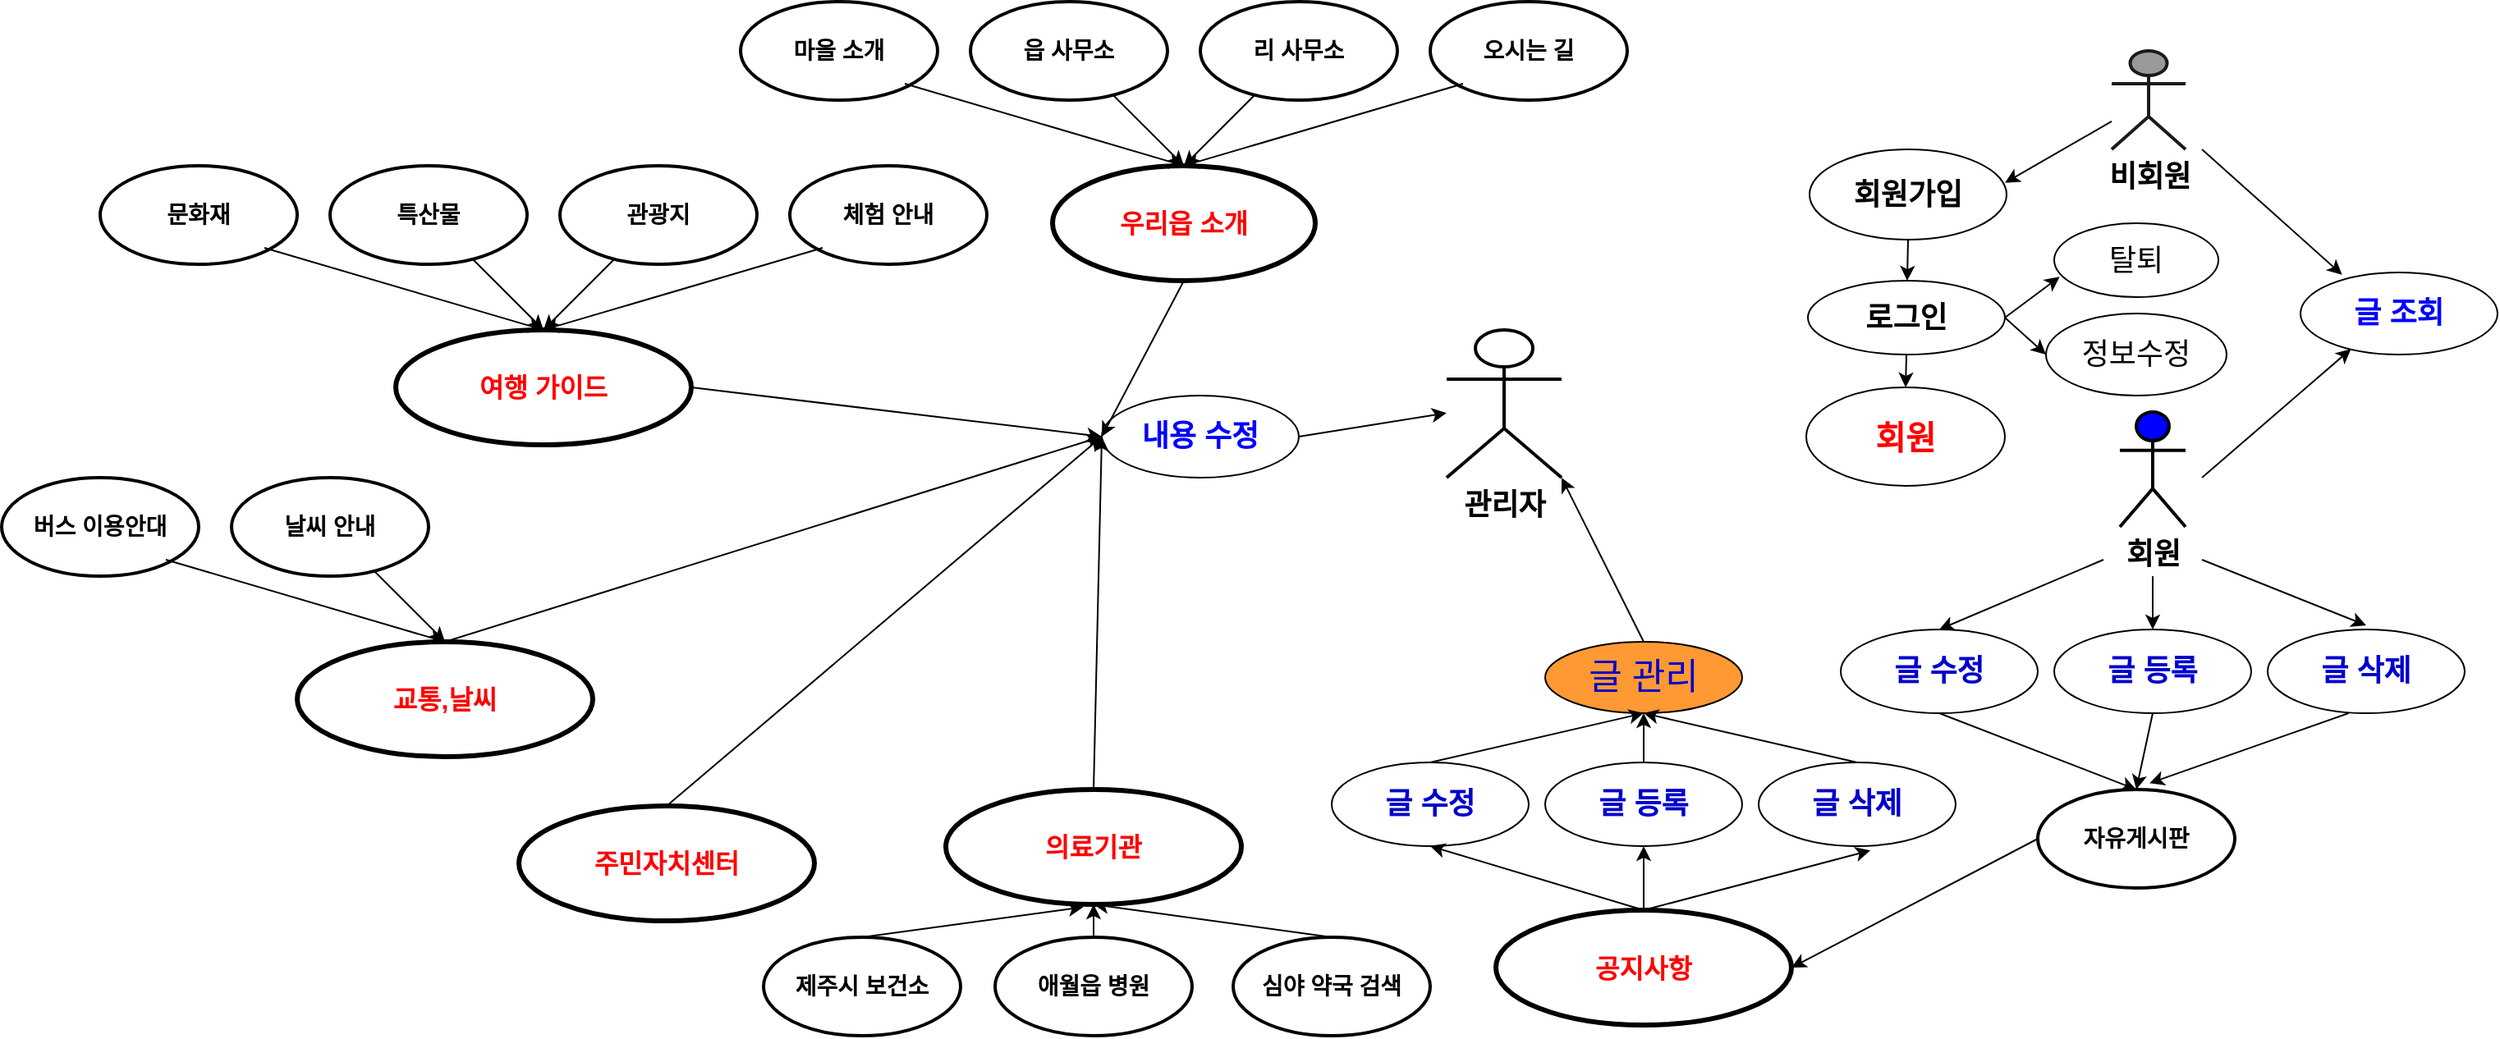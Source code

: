 <mxfile version="24.2.1" type="device">
  <diagram name="페이지-1" id="UwtReMGdmsthdQSSthFX">
    <mxGraphModel dx="2570" dy="984" grid="1" gridSize="10" guides="1" tooltips="1" connect="1" arrows="1" fold="1" page="1" pageScale="1" pageWidth="827" pageHeight="1169" math="0" shadow="0">
      <root>
        <mxCell id="0" />
        <mxCell id="1" parent="0" />
        <mxCell id="zDzXycww6mSuyla_Eq_U-1" value="&lt;font color=&quot;#ff0000&quot; style=&quot;font-size: 16px;&quot;&gt;&lt;b&gt;우리읍 소개&lt;/b&gt;&lt;/font&gt;" style="ellipse;whiteSpace=wrap;html=1;strokeWidth=3;" parent="1" vertex="1">
          <mxGeometry x="350" y="140" width="160" height="70" as="geometry" />
        </mxCell>
        <mxCell id="zDzXycww6mSuyla_Eq_U-2" value="&lt;font style=&quot;font-size: 14px;&quot;&gt;&lt;b&gt;마을 소개&lt;/b&gt;&lt;/font&gt;" style="ellipse;whiteSpace=wrap;html=1;strokeWidth=2;" parent="1" vertex="1">
          <mxGeometry x="160" y="40" width="120" height="60" as="geometry" />
        </mxCell>
        <mxCell id="zDzXycww6mSuyla_Eq_U-4" value="&lt;font style=&quot;font-size: 14px;&quot;&gt;&lt;b&gt;읍 사무소&lt;/b&gt;&lt;/font&gt;" style="ellipse;whiteSpace=wrap;html=1;strokeWidth=2;" parent="1" vertex="1">
          <mxGeometry x="300" y="40" width="120" height="60" as="geometry" />
        </mxCell>
        <mxCell id="zDzXycww6mSuyla_Eq_U-5" value="&lt;font style=&quot;font-size: 14px;&quot;&gt;&lt;b&gt;리 사무소&lt;/b&gt;&lt;/font&gt;" style="ellipse;whiteSpace=wrap;html=1;strokeWidth=2;" parent="1" vertex="1">
          <mxGeometry x="440" y="40" width="120" height="60" as="geometry" />
        </mxCell>
        <mxCell id="zDzXycww6mSuyla_Eq_U-6" value="&lt;font style=&quot;font-size: 14px;&quot;&gt;&lt;b&gt;오시는 길&lt;/b&gt;&lt;/font&gt;" style="ellipse;whiteSpace=wrap;html=1;strokeWidth=2;" parent="1" vertex="1">
          <mxGeometry x="580" y="40" width="120" height="60" as="geometry" />
        </mxCell>
        <mxCell id="zDzXycww6mSuyla_Eq_U-7" value="" style="endArrow=classic;html=1;rounded=0;entryX=0.5;entryY=0;entryDx=0;entryDy=0;" parent="1" target="zDzXycww6mSuyla_Eq_U-1" edge="1">
          <mxGeometry width="50" height="50" relative="1" as="geometry">
            <mxPoint x="260" y="90" as="sourcePoint" />
            <mxPoint x="413.72" y="177.66" as="targetPoint" />
          </mxGeometry>
        </mxCell>
        <mxCell id="zDzXycww6mSuyla_Eq_U-8" value="" style="endArrow=classic;html=1;rounded=0;entryX=0.5;entryY=0;entryDx=0;entryDy=0;" parent="1" target="zDzXycww6mSuyla_Eq_U-1" edge="1">
          <mxGeometry width="50" height="50" relative="1" as="geometry">
            <mxPoint x="600" y="90" as="sourcePoint" />
            <mxPoint x="510" y="170" as="targetPoint" />
          </mxGeometry>
        </mxCell>
        <mxCell id="zDzXycww6mSuyla_Eq_U-11" value="" style="endArrow=classic;html=1;rounded=0;" parent="1" source="zDzXycww6mSuyla_Eq_U-4" edge="1">
          <mxGeometry width="50" height="50" relative="1" as="geometry">
            <mxPoint x="380" y="100" as="sourcePoint" />
            <mxPoint x="430" y="140" as="targetPoint" />
          </mxGeometry>
        </mxCell>
        <mxCell id="zDzXycww6mSuyla_Eq_U-13" value="" style="endArrow=classic;html=1;rounded=0;" parent="1" source="zDzXycww6mSuyla_Eq_U-5" edge="1">
          <mxGeometry width="50" height="50" relative="1" as="geometry">
            <mxPoint x="480" y="95" as="sourcePoint" />
            <mxPoint x="430" y="140" as="targetPoint" />
          </mxGeometry>
        </mxCell>
        <mxCell id="zDzXycww6mSuyla_Eq_U-14" value="&lt;span style=&quot;font-size: 16px;&quot;&gt;&lt;b&gt;&lt;font color=&quot;#ff0000&quot;&gt;여행 가이드&lt;/font&gt;&lt;/b&gt;&lt;/span&gt;" style="ellipse;whiteSpace=wrap;html=1;strokeWidth=3;" parent="1" vertex="1">
          <mxGeometry x="-50" y="240" width="180" height="70" as="geometry" />
        </mxCell>
        <mxCell id="zDzXycww6mSuyla_Eq_U-15" value="&lt;font style=&quot;font-size: 14px;&quot;&gt;&lt;b&gt;문화재&lt;/b&gt;&lt;/font&gt;" style="ellipse;whiteSpace=wrap;html=1;strokeWidth=2;" parent="1" vertex="1">
          <mxGeometry x="-230" y="140" width="120" height="60" as="geometry" />
        </mxCell>
        <mxCell id="zDzXycww6mSuyla_Eq_U-16" value="&lt;font style=&quot;font-size: 14px;&quot;&gt;&lt;b&gt;특산물&lt;/b&gt;&lt;/font&gt;" style="ellipse;whiteSpace=wrap;html=1;strokeWidth=2;" parent="1" vertex="1">
          <mxGeometry x="-90" y="140" width="120" height="60" as="geometry" />
        </mxCell>
        <mxCell id="zDzXycww6mSuyla_Eq_U-17" value="&lt;font style=&quot;font-size: 14px;&quot;&gt;&lt;b&gt;체험 안내&lt;/b&gt;&lt;/font&gt;" style="ellipse;whiteSpace=wrap;html=1;strokeWidth=2;" parent="1" vertex="1">
          <mxGeometry x="190" y="140" width="120" height="60" as="geometry" />
        </mxCell>
        <mxCell id="zDzXycww6mSuyla_Eq_U-18" value="&lt;font style=&quot;font-size: 14px;&quot;&gt;&lt;b&gt;관광지&lt;/b&gt;&lt;/font&gt;" style="ellipse;whiteSpace=wrap;html=1;strokeWidth=2;" parent="1" vertex="1">
          <mxGeometry x="50" y="140" width="120" height="60" as="geometry" />
        </mxCell>
        <mxCell id="zDzXycww6mSuyla_Eq_U-19" value="" style="endArrow=classic;html=1;rounded=0;entryX=0.5;entryY=0;entryDx=0;entryDy=0;" parent="1" edge="1">
          <mxGeometry width="50" height="50" relative="1" as="geometry">
            <mxPoint x="-130" y="190" as="sourcePoint" />
            <mxPoint x="40" y="240" as="targetPoint" />
          </mxGeometry>
        </mxCell>
        <mxCell id="zDzXycww6mSuyla_Eq_U-20" value="" style="endArrow=classic;html=1;rounded=0;" parent="1" edge="1">
          <mxGeometry width="50" height="50" relative="1" as="geometry">
            <mxPoint x="-3" y="197" as="sourcePoint" />
            <mxPoint x="40" y="240" as="targetPoint" />
          </mxGeometry>
        </mxCell>
        <mxCell id="zDzXycww6mSuyla_Eq_U-21" value="" style="endArrow=classic;html=1;rounded=0;" parent="1" edge="1">
          <mxGeometry width="50" height="50" relative="1" as="geometry">
            <mxPoint x="83" y="197" as="sourcePoint" />
            <mxPoint x="40" y="240" as="targetPoint" />
          </mxGeometry>
        </mxCell>
        <mxCell id="zDzXycww6mSuyla_Eq_U-22" value="" style="endArrow=classic;html=1;rounded=0;entryX=0.5;entryY=0;entryDx=0;entryDy=0;" parent="1" edge="1">
          <mxGeometry width="50" height="50" relative="1" as="geometry">
            <mxPoint x="210" y="190" as="sourcePoint" />
            <mxPoint x="40" y="240" as="targetPoint" />
          </mxGeometry>
        </mxCell>
        <mxCell id="uQ56GGnQa8LPVssa8NeZ-4" value="&lt;font style=&quot;font-size: 18px;&quot;&gt;&lt;b&gt;관리자&lt;/b&gt;&lt;/font&gt;" style="shape=umlActor;verticalLabelPosition=bottom;verticalAlign=top;html=1;outlineConnect=0;strokeWidth=2;" vertex="1" parent="1">
          <mxGeometry x="590" y="240" width="70" height="90" as="geometry" />
        </mxCell>
        <mxCell id="uQ56GGnQa8LPVssa8NeZ-5" style="edgeStyle=orthogonalEdgeStyle;rounded=0;orthogonalLoop=1;jettySize=auto;html=1;exitX=0.5;exitY=1;exitDx=0;exitDy=0;" edge="1" parent="1" source="zDzXycww6mSuyla_Eq_U-14" target="zDzXycww6mSuyla_Eq_U-14">
          <mxGeometry relative="1" as="geometry" />
        </mxCell>
        <mxCell id="uQ56GGnQa8LPVssa8NeZ-8" value="&lt;font style=&quot;font-size: 14px;&quot;&gt;&lt;b&gt;버스 이용안대&lt;/b&gt;&lt;/font&gt;" style="ellipse;whiteSpace=wrap;html=1;strokeWidth=2;" vertex="1" parent="1">
          <mxGeometry x="-290" y="330" width="120" height="60" as="geometry" />
        </mxCell>
        <mxCell id="uQ56GGnQa8LPVssa8NeZ-9" value="&lt;font style=&quot;font-size: 14px;&quot;&gt;&lt;b&gt;날씨 안내&lt;/b&gt;&lt;/font&gt;" style="ellipse;whiteSpace=wrap;html=1;strokeWidth=2;" vertex="1" parent="1">
          <mxGeometry x="-150" y="330" width="120" height="60" as="geometry" />
        </mxCell>
        <mxCell id="uQ56GGnQa8LPVssa8NeZ-10" value="" style="endArrow=classic;html=1;rounded=0;entryX=0.5;entryY=0;entryDx=0;entryDy=0;" edge="1" parent="1">
          <mxGeometry width="50" height="50" relative="1" as="geometry">
            <mxPoint x="-190" y="380" as="sourcePoint" />
            <mxPoint x="-20" y="430" as="targetPoint" />
          </mxGeometry>
        </mxCell>
        <mxCell id="uQ56GGnQa8LPVssa8NeZ-11" value="" style="endArrow=classic;html=1;rounded=0;" edge="1" parent="1">
          <mxGeometry width="50" height="50" relative="1" as="geometry">
            <mxPoint x="-63" y="387" as="sourcePoint" />
            <mxPoint x="-20" y="430" as="targetPoint" />
          </mxGeometry>
        </mxCell>
        <mxCell id="uQ56GGnQa8LPVssa8NeZ-16" value="&lt;span style=&quot;font-size: 16px;&quot;&gt;&lt;b&gt;&lt;font color=&quot;#ff0000&quot;&gt;교통,날씨&lt;/font&gt;&lt;/b&gt;&lt;/span&gt;" style="ellipse;whiteSpace=wrap;html=1;strokeWidth=3;" vertex="1" parent="1">
          <mxGeometry x="-110" y="430" width="180" height="70" as="geometry" />
        </mxCell>
        <mxCell id="uQ56GGnQa8LPVssa8NeZ-28" value="&lt;font style=&quot;font-size: 14px;&quot;&gt;&lt;b&gt;제주시 보건소&lt;/b&gt;&lt;/font&gt;" style="ellipse;whiteSpace=wrap;html=1;strokeWidth=2;" vertex="1" parent="1">
          <mxGeometry x="174" y="610" width="120" height="60" as="geometry" />
        </mxCell>
        <mxCell id="uQ56GGnQa8LPVssa8NeZ-29" value="&lt;font style=&quot;font-size: 14px;&quot;&gt;&lt;b&gt;애월읍 병원&lt;/b&gt;&lt;/font&gt;" style="ellipse;whiteSpace=wrap;html=1;strokeWidth=2;" vertex="1" parent="1">
          <mxGeometry x="315" y="610" width="120" height="60" as="geometry" />
        </mxCell>
        <mxCell id="uQ56GGnQa8LPVssa8NeZ-33" value="&lt;font style=&quot;font-size: 14px;&quot;&gt;&lt;b&gt;심야 약국 검색&lt;/b&gt;&lt;/font&gt;" style="ellipse;whiteSpace=wrap;html=1;strokeWidth=2;" vertex="1" parent="1">
          <mxGeometry x="460" y="610" width="120" height="60" as="geometry" />
        </mxCell>
        <mxCell id="uQ56GGnQa8LPVssa8NeZ-34" value="&lt;span style=&quot;font-size: 16px;&quot;&gt;&lt;b&gt;&lt;font color=&quot;#ff0000&quot;&gt;주민자치센터&lt;/font&gt;&lt;/b&gt;&lt;/span&gt;" style="ellipse;whiteSpace=wrap;html=1;strokeWidth=3;" vertex="1" parent="1">
          <mxGeometry x="25" y="530" width="180" height="70" as="geometry" />
        </mxCell>
        <mxCell id="uQ56GGnQa8LPVssa8NeZ-35" value="&lt;span style=&quot;font-size: 16px;&quot;&gt;&lt;b&gt;&lt;font color=&quot;#ff0000&quot;&gt;공지사항&lt;/font&gt;&lt;/b&gt;&lt;/span&gt;" style="ellipse;whiteSpace=wrap;html=1;strokeWidth=3;" vertex="1" parent="1">
          <mxGeometry x="620" y="593.5" width="180" height="70" as="geometry" />
        </mxCell>
        <mxCell id="uQ56GGnQa8LPVssa8NeZ-37" value="&lt;font style=&quot;font-size: 14px;&quot;&gt;&lt;b&gt;자유게시판&lt;/b&gt;&lt;/font&gt;" style="ellipse;whiteSpace=wrap;html=1;strokeWidth=2;" vertex="1" parent="1">
          <mxGeometry x="950" y="520" width="120" height="60" as="geometry" />
        </mxCell>
        <mxCell id="uQ56GGnQa8LPVssa8NeZ-351" value="&lt;font color=&quot;#0000ff&quot; style=&quot;font-size: 18px;&quot;&gt;&lt;b&gt;내용 수정&lt;/b&gt;&lt;/font&gt;" style="ellipse;whiteSpace=wrap;html=1;" vertex="1" parent="1">
          <mxGeometry x="380" y="280" width="120" height="50" as="geometry" />
        </mxCell>
        <mxCell id="uQ56GGnQa8LPVssa8NeZ-357" value="" style="endArrow=classic;html=1;rounded=0;entryX=0;entryY=0.5;entryDx=0;entryDy=0;exitX=0.5;exitY=1;exitDx=0;exitDy=0;" edge="1" parent="1" source="zDzXycww6mSuyla_Eq_U-1" target="uQ56GGnQa8LPVssa8NeZ-351">
          <mxGeometry width="50" height="50" relative="1" as="geometry">
            <mxPoint x="520" y="190" as="sourcePoint" />
            <mxPoint x="570" y="140" as="targetPoint" />
          </mxGeometry>
        </mxCell>
        <mxCell id="uQ56GGnQa8LPVssa8NeZ-358" value="" style="endArrow=classic;html=1;rounded=0;entryX=0;entryY=0.5;entryDx=0;entryDy=0;exitX=1;exitY=0.5;exitDx=0;exitDy=0;" edge="1" parent="1" source="zDzXycww6mSuyla_Eq_U-14" target="uQ56GGnQa8LPVssa8NeZ-351">
          <mxGeometry width="50" height="50" relative="1" as="geometry">
            <mxPoint x="129" y="290" as="sourcePoint" />
            <mxPoint x="210" y="255" as="targetPoint" />
          </mxGeometry>
        </mxCell>
        <mxCell id="uQ56GGnQa8LPVssa8NeZ-359" value="" style="endArrow=classic;html=1;rounded=0;exitX=1;exitY=0.5;exitDx=0;exitDy=0;" edge="1" parent="1" source="uQ56GGnQa8LPVssa8NeZ-351" target="uQ56GGnQa8LPVssa8NeZ-4">
          <mxGeometry width="50" height="50" relative="1" as="geometry">
            <mxPoint x="720" y="190" as="sourcePoint" />
            <mxPoint x="770" y="140" as="targetPoint" />
          </mxGeometry>
        </mxCell>
        <mxCell id="uQ56GGnQa8LPVssa8NeZ-361" value="글 수정" style="ellipse;whiteSpace=wrap;html=1;fontSize=18;fontColor=#0000CC;fontStyle=1" vertex="1" parent="1">
          <mxGeometry x="520" y="503.5" width="120" height="51" as="geometry" />
        </mxCell>
        <mxCell id="uQ56GGnQa8LPVssa8NeZ-362" value="글 등록" style="ellipse;whiteSpace=wrap;html=1;fontSize=18;fontColor=#0000CC;fontStyle=1" vertex="1" parent="1">
          <mxGeometry x="650" y="503.5" width="120" height="51" as="geometry" />
        </mxCell>
        <mxCell id="uQ56GGnQa8LPVssa8NeZ-363" value="글 삭제" style="ellipse;whiteSpace=wrap;html=1;fontSize=18;fontColor=#0000CC;fontStyle=1" vertex="1" parent="1">
          <mxGeometry x="780" y="503.5" width="120" height="51" as="geometry" />
        </mxCell>
        <mxCell id="uQ56GGnQa8LPVssa8NeZ-364" value="&lt;font style=&quot;font-size: 22px;&quot; color=&quot;#0000cc&quot;&gt;글 관리&lt;/font&gt;" style="ellipse;whiteSpace=wrap;html=1;fillColor=#FF9933;" vertex="1" parent="1">
          <mxGeometry x="650" y="430" width="120" height="43.5" as="geometry" />
        </mxCell>
        <mxCell id="uQ56GGnQa8LPVssa8NeZ-385" value="&lt;font style=&quot;font-size: 18px;&quot;&gt;로그인&lt;/font&gt;" style="ellipse;whiteSpace=wrap;html=1;fontColor=#000000;fontStyle=1;fontSize=18;" vertex="1" parent="1">
          <mxGeometry x="810" y="210" width="120" height="45" as="geometry" />
        </mxCell>
        <mxCell id="uQ56GGnQa8LPVssa8NeZ-386" value="&lt;font style=&quot;font-size: 18px;&quot;&gt;회원가입&lt;/font&gt;" style="ellipse;whiteSpace=wrap;html=1;fontColor=#000000;fontStyle=1;fontSize=18;" vertex="1" parent="1">
          <mxGeometry x="811" y="130" width="120" height="55" as="geometry" />
        </mxCell>
        <mxCell id="uQ56GGnQa8LPVssa8NeZ-387" value="&lt;font style=&quot;font-size: 18px;&quot;&gt;탈퇴&lt;/font&gt;" style="ellipse;whiteSpace=wrap;html=1;" vertex="1" parent="1">
          <mxGeometry x="960" y="175" width="100" height="45" as="geometry" />
        </mxCell>
        <mxCell id="uQ56GGnQa8LPVssa8NeZ-388" value="&lt;font style=&quot;font-size: 18px;&quot;&gt;정보수정&lt;/font&gt;" style="ellipse;whiteSpace=wrap;html=1;" vertex="1" parent="1">
          <mxGeometry x="955" y="230" width="110" height="50" as="geometry" />
        </mxCell>
        <mxCell id="uQ56GGnQa8LPVssa8NeZ-393" value="회원" style="ellipse;whiteSpace=wrap;html=1;fontSize=20;fontColor=#FF0000;fontStyle=1" vertex="1" parent="1">
          <mxGeometry x="809" y="275" width="121" height="60" as="geometry" />
        </mxCell>
        <mxCell id="uQ56GGnQa8LPVssa8NeZ-394" value="&lt;font style=&quot;font-size: 18px;&quot;&gt;&lt;b&gt;회원&lt;/b&gt;&lt;/font&gt;&lt;div&gt;&lt;span style=&quot;font-size: 18px;&quot;&gt;&lt;b&gt;&lt;br&gt;&lt;/b&gt;&lt;/span&gt;&lt;div&gt;&lt;font style=&quot;font-size: 18px;&quot;&gt;&lt;b&gt;&lt;br&gt;&lt;/b&gt;&lt;/font&gt;&lt;/div&gt;&lt;/div&gt;" style="shape=umlActor;verticalLabelPosition=bottom;verticalAlign=top;html=1;outlineConnect=0;strokeWidth=2;fillColor=#0000FF;" vertex="1" parent="1">
          <mxGeometry x="1000" y="290" width="40" height="70" as="geometry" />
        </mxCell>
        <mxCell id="uQ56GGnQa8LPVssa8NeZ-395" value="&lt;div&gt;&lt;font style=&quot;font-size: 18px;&quot;&gt;&lt;b&gt;비회원&lt;/b&gt;&lt;/font&gt;&lt;/div&gt;" style="shape=umlActor;verticalLabelPosition=bottom;verticalAlign=top;html=1;outlineConnect=0;strokeWidth=2;strokeColor=#1A1A1A;fillColor=#999999;" vertex="1" parent="1">
          <mxGeometry x="995" y="70" width="45" height="60" as="geometry" />
        </mxCell>
        <mxCell id="uQ56GGnQa8LPVssa8NeZ-396" value="" style="endArrow=classic;html=1;rounded=0;exitX=0.5;exitY=0;exitDx=0;exitDy=0;entryX=0;entryY=0.5;entryDx=0;entryDy=0;" edge="1" parent="1" source="uQ56GGnQa8LPVssa8NeZ-16" target="uQ56GGnQa8LPVssa8NeZ-351">
          <mxGeometry width="50" height="50" relative="1" as="geometry">
            <mxPoint x="290" y="440" as="sourcePoint" />
            <mxPoint x="340" y="390" as="targetPoint" />
          </mxGeometry>
        </mxCell>
        <mxCell id="uQ56GGnQa8LPVssa8NeZ-398" value="" style="endArrow=classic;html=1;rounded=0;exitX=0.5;exitY=0;exitDx=0;exitDy=0;" edge="1" parent="1" source="uQ56GGnQa8LPVssa8NeZ-27">
          <mxGeometry width="50" height="50" relative="1" as="geometry">
            <mxPoint x="265" y="620" as="sourcePoint" />
            <mxPoint x="315" y="570" as="targetPoint" />
          </mxGeometry>
        </mxCell>
        <mxCell id="uQ56GGnQa8LPVssa8NeZ-399" value="" style="endArrow=classic;html=1;rounded=0;exitX=0.5;exitY=0;exitDx=0;exitDy=0;entryX=0.5;entryY=1;entryDx=0;entryDy=0;" edge="1" parent="1" source="uQ56GGnQa8LPVssa8NeZ-29" target="uQ56GGnQa8LPVssa8NeZ-27">
          <mxGeometry width="50" height="50" relative="1" as="geometry">
            <mxPoint x="275" y="740" as="sourcePoint" />
            <mxPoint x="325" y="690" as="targetPoint" />
          </mxGeometry>
        </mxCell>
        <mxCell id="uQ56GGnQa8LPVssa8NeZ-400" value="" style="endArrow=classic;html=1;rounded=0;entryX=0.5;entryY=1;entryDx=0;entryDy=0;exitX=0.5;exitY=0;exitDx=0;exitDy=0;" edge="1" parent="1" source="uQ56GGnQa8LPVssa8NeZ-33" target="uQ56GGnQa8LPVssa8NeZ-27">
          <mxGeometry width="50" height="50" relative="1" as="geometry">
            <mxPoint x="285" y="750" as="sourcePoint" />
            <mxPoint x="335" y="700" as="targetPoint" />
          </mxGeometry>
        </mxCell>
        <mxCell id="uQ56GGnQa8LPVssa8NeZ-401" value="" style="endArrow=classic;html=1;rounded=0;exitX=0.5;exitY=0;exitDx=0;exitDy=0;entryX=0.465;entryY=1.024;entryDx=0;entryDy=0;entryPerimeter=0;" edge="1" parent="1" source="uQ56GGnQa8LPVssa8NeZ-28" target="uQ56GGnQa8LPVssa8NeZ-27">
          <mxGeometry width="50" height="50" relative="1" as="geometry">
            <mxPoint x="234" y="610" as="sourcePoint" />
            <mxPoint x="315" y="570" as="targetPoint" />
          </mxGeometry>
        </mxCell>
        <mxCell id="uQ56GGnQa8LPVssa8NeZ-27" value="&lt;span style=&quot;font-size: 16px;&quot;&gt;&lt;b&gt;&lt;font color=&quot;#ff0000&quot;&gt;의료기관&lt;/font&gt;&lt;/b&gt;&lt;/span&gt;" style="ellipse;whiteSpace=wrap;html=1;strokeWidth=3;" vertex="1" parent="1">
          <mxGeometry x="285" y="520" width="180" height="70" as="geometry" />
        </mxCell>
        <mxCell id="uQ56GGnQa8LPVssa8NeZ-402" value="" style="endArrow=classic;html=1;rounded=0;exitX=0.5;exitY=0;exitDx=0;exitDy=0;entryX=0;entryY=0.5;entryDx=0;entryDy=0;" edge="1" parent="1" source="uQ56GGnQa8LPVssa8NeZ-34" target="uQ56GGnQa8LPVssa8NeZ-351">
          <mxGeometry width="50" height="50" relative="1" as="geometry">
            <mxPoint x="190" y="510" as="sourcePoint" />
            <mxPoint x="290" y="330" as="targetPoint" />
          </mxGeometry>
        </mxCell>
        <mxCell id="uQ56GGnQa8LPVssa8NeZ-403" value="" style="endArrow=classic;html=1;rounded=0;exitX=0.5;exitY=0;exitDx=0;exitDy=0;entryX=0;entryY=0.5;entryDx=0;entryDy=0;" edge="1" parent="1" source="uQ56GGnQa8LPVssa8NeZ-27" target="uQ56GGnQa8LPVssa8NeZ-351">
          <mxGeometry width="50" height="50" relative="1" as="geometry">
            <mxPoint x="345" y="450" as="sourcePoint" />
            <mxPoint x="390" y="315" as="targetPoint" />
          </mxGeometry>
        </mxCell>
        <mxCell id="uQ56GGnQa8LPVssa8NeZ-404" value="&lt;font color=&quot;#0000ff&quot; style=&quot;font-size: 18px;&quot;&gt;&lt;b&gt;글 조회&lt;/b&gt;&lt;/font&gt;" style="ellipse;whiteSpace=wrap;html=1;" vertex="1" parent="1">
          <mxGeometry x="1110" y="205" width="120" height="50" as="geometry" />
        </mxCell>
        <mxCell id="uQ56GGnQa8LPVssa8NeZ-410" value="" style="endArrow=classic;html=1;rounded=0;exitX=0;exitY=0.5;exitDx=0;exitDy=0;entryX=1;entryY=0.5;entryDx=0;entryDy=0;" edge="1" parent="1" source="uQ56GGnQa8LPVssa8NeZ-37" target="uQ56GGnQa8LPVssa8NeZ-35">
          <mxGeometry width="50" height="50" relative="1" as="geometry">
            <mxPoint x="850" y="580" as="sourcePoint" />
            <mxPoint x="900" y="530" as="targetPoint" />
          </mxGeometry>
        </mxCell>
        <mxCell id="uQ56GGnQa8LPVssa8NeZ-412" value="" style="endArrow=classic;html=1;rounded=0;entryX=1;entryY=1;entryDx=0;entryDy=0;entryPerimeter=0;exitX=0.5;exitY=0;exitDx=0;exitDy=0;" edge="1" parent="1" source="uQ56GGnQa8LPVssa8NeZ-364" target="uQ56GGnQa8LPVssa8NeZ-4">
          <mxGeometry width="50" height="50" relative="1" as="geometry">
            <mxPoint x="710" y="420" as="sourcePoint" />
            <mxPoint x="788.62" y="380" as="targetPoint" />
          </mxGeometry>
        </mxCell>
        <mxCell id="uQ56GGnQa8LPVssa8NeZ-413" value="" style="endArrow=classic;html=1;rounded=0;entryX=0.5;entryY=1;entryDx=0;entryDy=0;exitX=0.5;exitY=0;exitDx=0;exitDy=0;" edge="1" parent="1" source="uQ56GGnQa8LPVssa8NeZ-363" target="uQ56GGnQa8LPVssa8NeZ-364">
          <mxGeometry width="50" height="50" relative="1" as="geometry">
            <mxPoint x="980" y="563.5" as="sourcePoint" />
            <mxPoint x="1110" y="593.5" as="targetPoint" />
          </mxGeometry>
        </mxCell>
        <mxCell id="uQ56GGnQa8LPVssa8NeZ-414" value="" style="endArrow=classic;html=1;rounded=0;exitX=0.5;exitY=0;exitDx=0;exitDy=0;entryX=0.5;entryY=1;entryDx=0;entryDy=0;" edge="1" parent="1" source="uQ56GGnQa8LPVssa8NeZ-362" target="uQ56GGnQa8LPVssa8NeZ-364">
          <mxGeometry width="50" height="50" relative="1" as="geometry">
            <mxPoint x="970" y="490" as="sourcePoint" />
            <mxPoint x="970" y="520" as="targetPoint" />
          </mxGeometry>
        </mxCell>
        <mxCell id="uQ56GGnQa8LPVssa8NeZ-415" value="" style="endArrow=classic;html=1;rounded=0;entryX=0.5;entryY=1;entryDx=0;entryDy=0;exitX=0.5;exitY=0;exitDx=0;exitDy=0;" edge="1" parent="1" source="uQ56GGnQa8LPVssa8NeZ-361" target="uQ56GGnQa8LPVssa8NeZ-364">
          <mxGeometry width="50" height="50" relative="1" as="geometry">
            <mxPoint x="980" y="563.5" as="sourcePoint" />
            <mxPoint x="850" y="593.5" as="targetPoint" />
          </mxGeometry>
        </mxCell>
        <mxCell id="uQ56GGnQa8LPVssa8NeZ-416" value="" style="endArrow=classic;html=1;rounded=0;exitX=0.5;exitY=0;exitDx=0;exitDy=0;entryX=0.5;entryY=1;entryDx=0;entryDy=0;" edge="1" parent="1" source="uQ56GGnQa8LPVssa8NeZ-35" target="uQ56GGnQa8LPVssa8NeZ-361">
          <mxGeometry width="50" height="50" relative="1" as="geometry">
            <mxPoint x="870" y="623.5" as="sourcePoint" />
            <mxPoint x="920" y="573.5" as="targetPoint" />
          </mxGeometry>
        </mxCell>
        <mxCell id="uQ56GGnQa8LPVssa8NeZ-417" value="" style="endArrow=classic;html=1;rounded=0;" edge="1" parent="1" target="uQ56GGnQa8LPVssa8NeZ-362">
          <mxGeometry width="50" height="50" relative="1" as="geometry">
            <mxPoint x="710" y="593.5" as="sourcePoint" />
            <mxPoint x="930" y="583.5" as="targetPoint" />
          </mxGeometry>
        </mxCell>
        <mxCell id="uQ56GGnQa8LPVssa8NeZ-418" value="" style="endArrow=classic;html=1;rounded=0;exitX=0.5;exitY=0;exitDx=0;exitDy=0;entryX=0.567;entryY=1.052;entryDx=0;entryDy=0;entryPerimeter=0;" edge="1" parent="1" source="uQ56GGnQa8LPVssa8NeZ-35" target="uQ56GGnQa8LPVssa8NeZ-363">
          <mxGeometry width="50" height="50" relative="1" as="geometry">
            <mxPoint x="890" y="643.5" as="sourcePoint" />
            <mxPoint x="940" y="593.5" as="targetPoint" />
          </mxGeometry>
        </mxCell>
        <mxCell id="uQ56GGnQa8LPVssa8NeZ-420" value="글 수정" style="ellipse;whiteSpace=wrap;html=1;fontSize=18;fontColor=#0000CC;fontStyle=1" vertex="1" parent="1">
          <mxGeometry x="830" y="422.5" width="120" height="51" as="geometry" />
        </mxCell>
        <mxCell id="uQ56GGnQa8LPVssa8NeZ-421" value="글 등록" style="ellipse;whiteSpace=wrap;html=1;fontSize=18;fontColor=#0000CC;fontStyle=1" vertex="1" parent="1">
          <mxGeometry x="960" y="422.5" width="120" height="51" as="geometry" />
        </mxCell>
        <mxCell id="uQ56GGnQa8LPVssa8NeZ-422" value="글 삭제" style="ellipse;whiteSpace=wrap;html=1;fontSize=18;fontColor=#0000CC;fontStyle=1" vertex="1" parent="1">
          <mxGeometry x="1090" y="422.5" width="120" height="51" as="geometry" />
        </mxCell>
        <mxCell id="uQ56GGnQa8LPVssa8NeZ-423" value="" style="endArrow=classic;html=1;rounded=0;entryX=0.5;entryY=0;entryDx=0;entryDy=0;" edge="1" parent="1" target="uQ56GGnQa8LPVssa8NeZ-420">
          <mxGeometry width="50" height="50" relative="1" as="geometry">
            <mxPoint x="990" y="380" as="sourcePoint" />
            <mxPoint x="1070" y="335" as="targetPoint" />
          </mxGeometry>
        </mxCell>
        <mxCell id="uQ56GGnQa8LPVssa8NeZ-425" value="" style="endArrow=classic;html=1;rounded=0;" edge="1" parent="1" target="uQ56GGnQa8LPVssa8NeZ-421">
          <mxGeometry width="50" height="50" relative="1" as="geometry">
            <mxPoint x="1020" y="390" as="sourcePoint" />
            <mxPoint x="1140" y="340" as="targetPoint" />
          </mxGeometry>
        </mxCell>
        <mxCell id="uQ56GGnQa8LPVssa8NeZ-427" value="" style="endArrow=classic;html=1;rounded=0;" edge="1" parent="1">
          <mxGeometry width="50" height="50" relative="1" as="geometry">
            <mxPoint x="1050" y="380" as="sourcePoint" />
            <mxPoint x="1150" y="420" as="targetPoint" />
          </mxGeometry>
        </mxCell>
        <mxCell id="uQ56GGnQa8LPVssa8NeZ-428" value="" style="endArrow=classic;html=1;rounded=0;exitX=0.5;exitY=1;exitDx=0;exitDy=0;entryX=0.5;entryY=0;entryDx=0;entryDy=0;" edge="1" parent="1" source="uQ56GGnQa8LPVssa8NeZ-421" target="uQ56GGnQa8LPVssa8NeZ-37">
          <mxGeometry width="50" height="50" relative="1" as="geometry">
            <mxPoint x="1060" y="520" as="sourcePoint" />
            <mxPoint x="1110" y="470" as="targetPoint" />
          </mxGeometry>
        </mxCell>
        <mxCell id="uQ56GGnQa8LPVssa8NeZ-429" value="" style="endArrow=classic;html=1;rounded=0;exitX=0.411;exitY=1.121;exitDx=0;exitDy=0;exitPerimeter=0;entryX=0.567;entryY=0.039;entryDx=0;entryDy=0;entryPerimeter=0;" edge="1" parent="1">
          <mxGeometry width="50" height="50" relative="1" as="geometry">
            <mxPoint x="1139.32" y="473.501" as="sourcePoint" />
            <mxPoint x="1018.04" y="516.17" as="targetPoint" />
          </mxGeometry>
        </mxCell>
        <mxCell id="uQ56GGnQa8LPVssa8NeZ-430" value="" style="endArrow=classic;html=1;rounded=0;exitX=0.5;exitY=1;exitDx=0;exitDy=0;" edge="1" parent="1" source="uQ56GGnQa8LPVssa8NeZ-420">
          <mxGeometry width="50" height="50" relative="1" as="geometry">
            <mxPoint x="935" y="520" as="sourcePoint" />
            <mxPoint x="1010" y="520" as="targetPoint" />
          </mxGeometry>
        </mxCell>
        <mxCell id="uQ56GGnQa8LPVssa8NeZ-431" value="" style="endArrow=classic;html=1;rounded=0;entryX=0.211;entryY=0.027;entryDx=0;entryDy=0;entryPerimeter=0;" edge="1" parent="1" target="uQ56GGnQa8LPVssa8NeZ-404">
          <mxGeometry width="50" height="50" relative="1" as="geometry">
            <mxPoint x="1050" y="130" as="sourcePoint" />
            <mxPoint x="1160" y="145" as="targetPoint" />
          </mxGeometry>
        </mxCell>
        <mxCell id="uQ56GGnQa8LPVssa8NeZ-432" value="" style="endArrow=classic;html=1;rounded=0;exitX=0.5;exitY=1;exitDx=0;exitDy=0;entryX=0.5;entryY=0;entryDx=0;entryDy=0;" edge="1" parent="1" source="uQ56GGnQa8LPVssa8NeZ-385" target="uQ56GGnQa8LPVssa8NeZ-393">
          <mxGeometry width="50" height="50" relative="1" as="geometry">
            <mxPoint x="750" y="310" as="sourcePoint" />
            <mxPoint x="800" y="260" as="targetPoint" />
          </mxGeometry>
        </mxCell>
        <mxCell id="uQ56GGnQa8LPVssa8NeZ-433" value="" style="endArrow=classic;html=1;rounded=0;exitX=1;exitY=0.5;exitDx=0;exitDy=0;entryX=0;entryY=0.5;entryDx=0;entryDy=0;" edge="1" parent="1" source="uQ56GGnQa8LPVssa8NeZ-385" target="uQ56GGnQa8LPVssa8NeZ-388">
          <mxGeometry width="50" height="50" relative="1" as="geometry">
            <mxPoint x="920" y="270" as="sourcePoint" />
            <mxPoint x="970" y="220" as="targetPoint" />
          </mxGeometry>
        </mxCell>
        <mxCell id="uQ56GGnQa8LPVssa8NeZ-434" value="" style="endArrow=classic;html=1;rounded=0;exitX=1;exitY=0.5;exitDx=0;exitDy=0;entryX=0.033;entryY=0.726;entryDx=0;entryDy=0;entryPerimeter=0;" edge="1" parent="1" source="uQ56GGnQa8LPVssa8NeZ-385" target="uQ56GGnQa8LPVssa8NeZ-387">
          <mxGeometry width="50" height="50" relative="1" as="geometry">
            <mxPoint x="905" y="210" as="sourcePoint" />
            <mxPoint x="955" y="160" as="targetPoint" />
          </mxGeometry>
        </mxCell>
        <mxCell id="uQ56GGnQa8LPVssa8NeZ-435" value="" style="endArrow=classic;html=1;rounded=0;exitX=0.5;exitY=1;exitDx=0;exitDy=0;" edge="1" parent="1" source="uQ56GGnQa8LPVssa8NeZ-386" target="uQ56GGnQa8LPVssa8NeZ-385">
          <mxGeometry width="50" height="50" relative="1" as="geometry">
            <mxPoint x="740" y="320" as="sourcePoint" />
            <mxPoint x="790" y="270" as="targetPoint" />
          </mxGeometry>
        </mxCell>
        <mxCell id="uQ56GGnQa8LPVssa8NeZ-436" value="" style="endArrow=classic;html=1;rounded=0;entryX=0.992;entryY=0.37;entryDx=0;entryDy=0;entryPerimeter=0;" edge="1" parent="1" source="uQ56GGnQa8LPVssa8NeZ-395" target="uQ56GGnQa8LPVssa8NeZ-386">
          <mxGeometry width="50" height="50" relative="1" as="geometry">
            <mxPoint x="910" y="120" as="sourcePoint" />
            <mxPoint x="960" y="70" as="targetPoint" />
          </mxGeometry>
        </mxCell>
        <mxCell id="uQ56GGnQa8LPVssa8NeZ-437" value="" style="endArrow=classic;html=1;rounded=0;entryX=0.256;entryY=0.933;entryDx=0;entryDy=0;entryPerimeter=0;" edge="1" parent="1" target="uQ56GGnQa8LPVssa8NeZ-404">
          <mxGeometry width="50" height="50" relative="1" as="geometry">
            <mxPoint x="1050" y="330" as="sourcePoint" />
            <mxPoint x="1195" y="280" as="targetPoint" />
          </mxGeometry>
        </mxCell>
      </root>
    </mxGraphModel>
  </diagram>
</mxfile>
